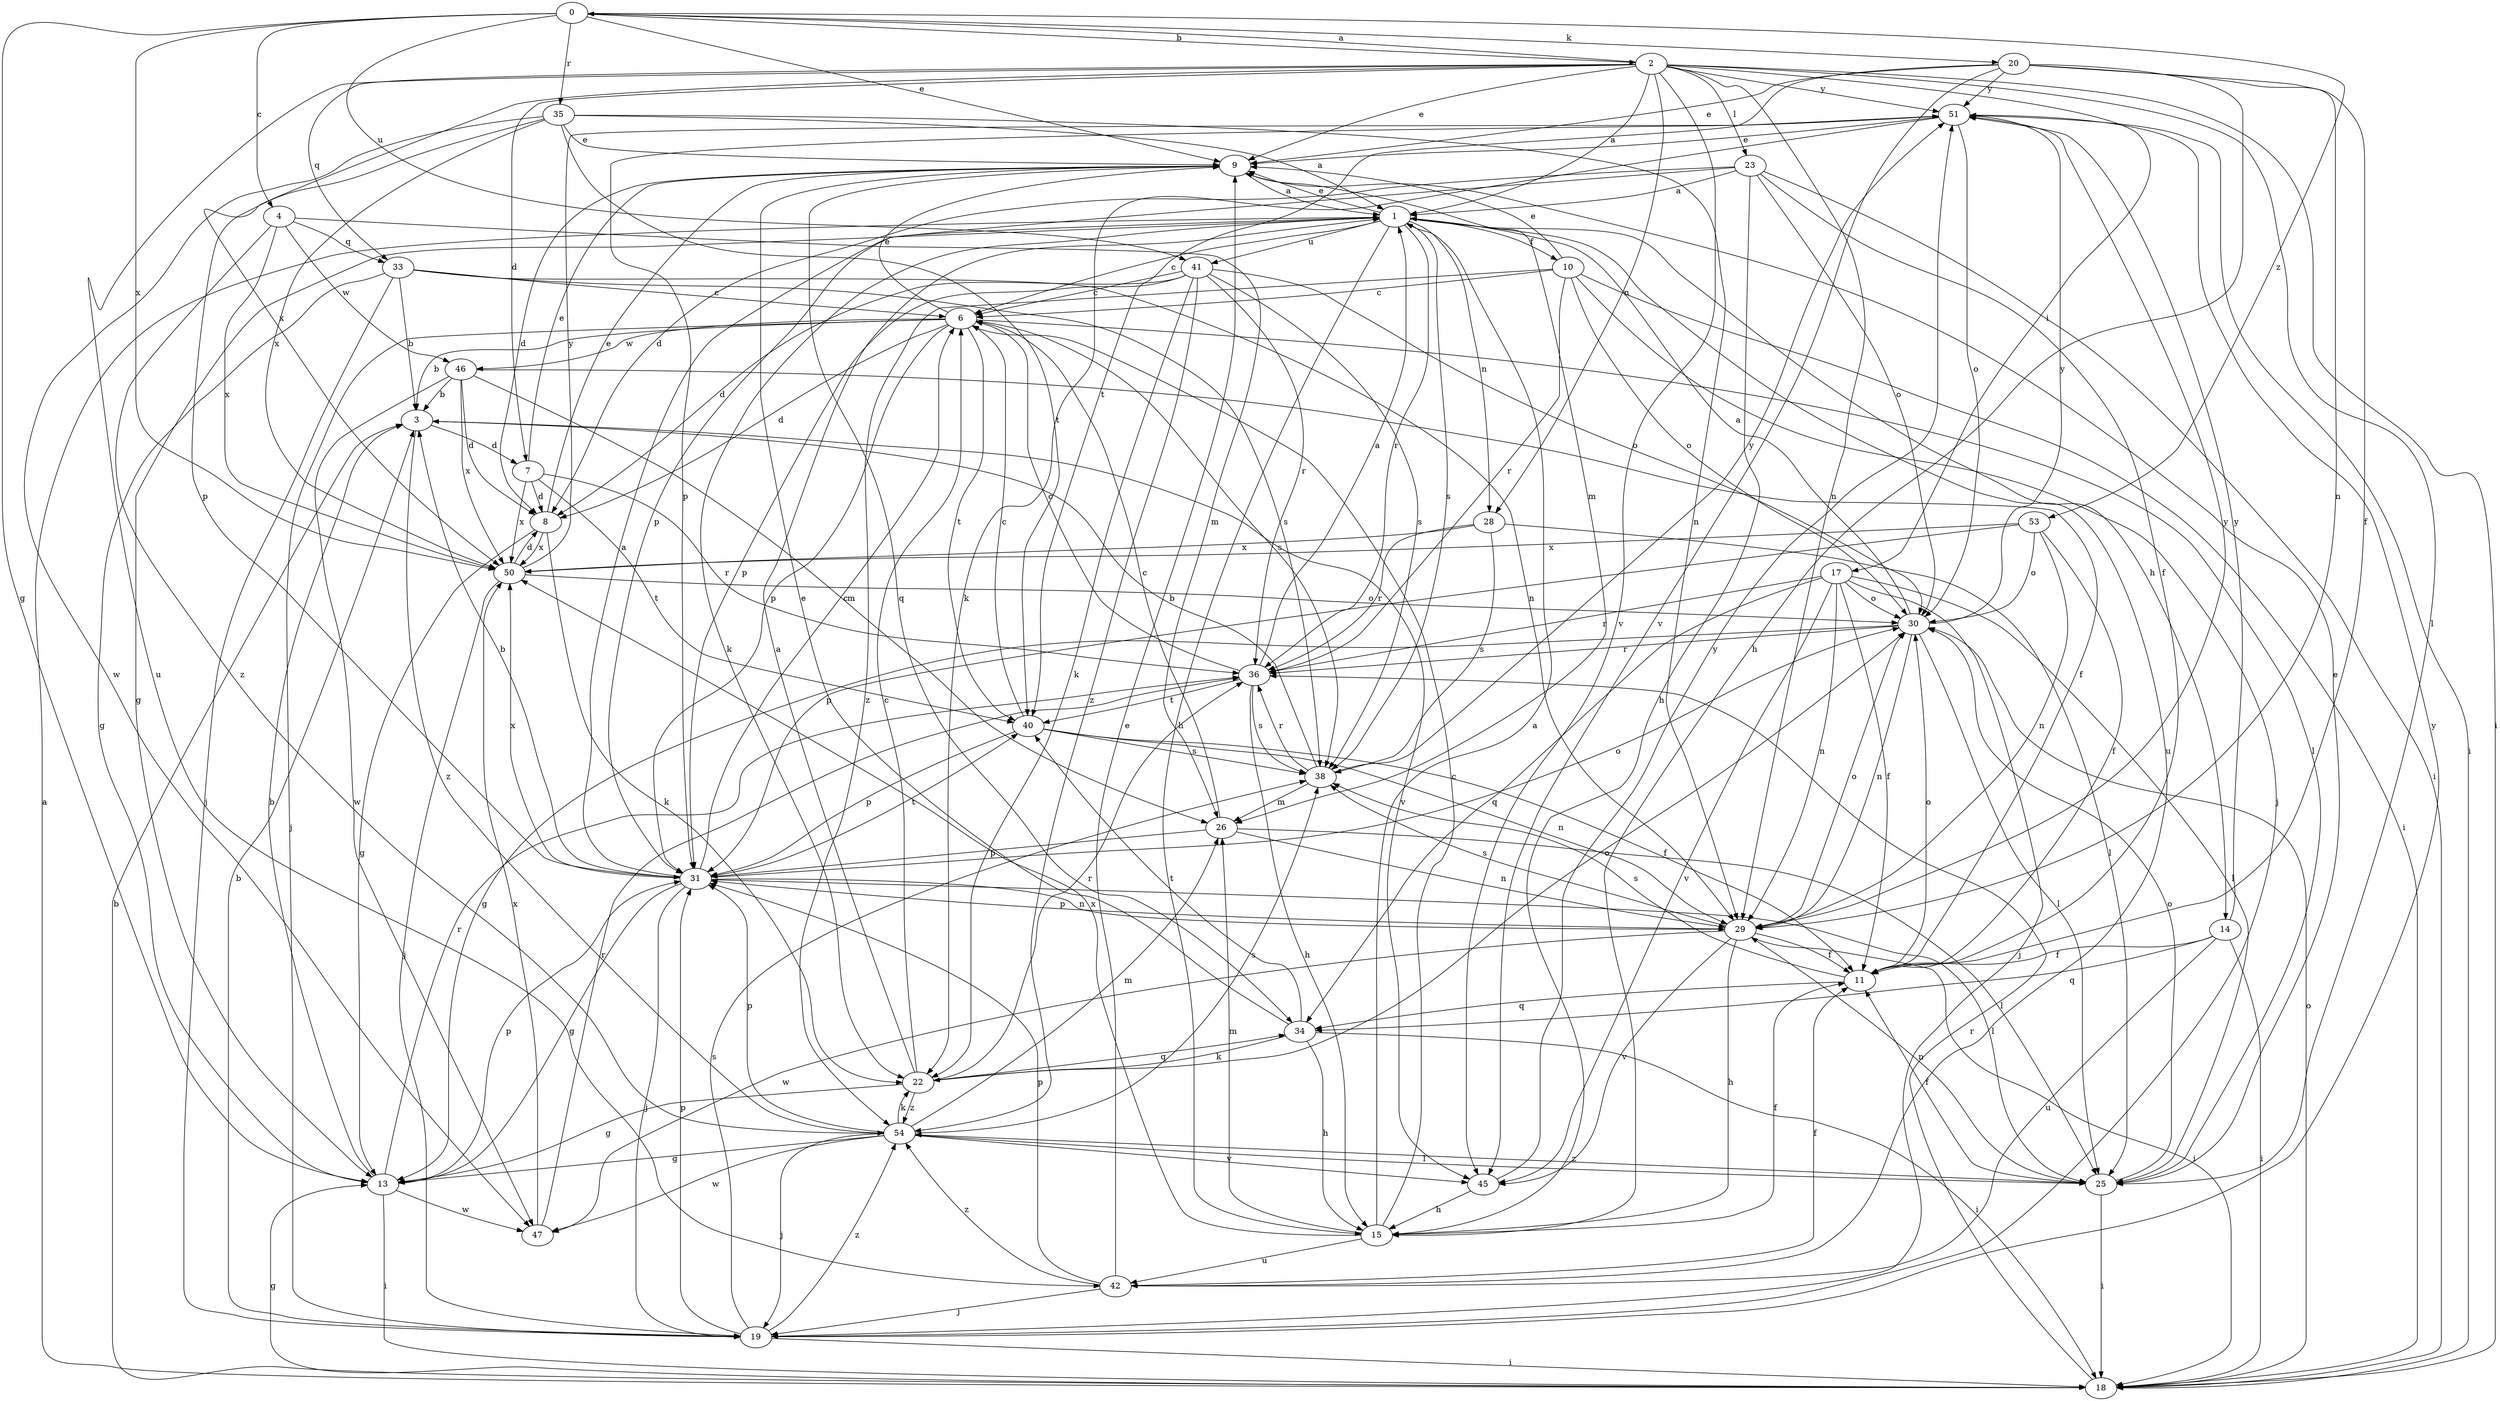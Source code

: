 strict digraph  {
0;
1;
2;
3;
4;
6;
7;
8;
9;
10;
11;
13;
14;
15;
17;
18;
19;
20;
22;
23;
25;
26;
28;
29;
30;
31;
33;
34;
35;
36;
38;
40;
41;
42;
45;
46;
47;
50;
51;
53;
54;
0 -> 2  [label=b];
0 -> 4  [label=c];
0 -> 9  [label=e];
0 -> 13  [label=g];
0 -> 20  [label=k];
0 -> 35  [label=r];
0 -> 41  [label=u];
0 -> 50  [label=x];
0 -> 53  [label=z];
1 -> 6  [label=c];
1 -> 9  [label=e];
1 -> 10  [label=f];
1 -> 13  [label=g];
1 -> 14  [label=h];
1 -> 15  [label=h];
1 -> 22  [label=k];
1 -> 28  [label=n];
1 -> 36  [label=r];
1 -> 38  [label=s];
1 -> 41  [label=u];
1 -> 42  [label=u];
2 -> 0  [label=a];
2 -> 1  [label=a];
2 -> 7  [label=d];
2 -> 9  [label=e];
2 -> 17  [label=i];
2 -> 18  [label=i];
2 -> 23  [label=l];
2 -> 25  [label=l];
2 -> 28  [label=n];
2 -> 29  [label=n];
2 -> 33  [label=q];
2 -> 42  [label=u];
2 -> 45  [label=v];
2 -> 50  [label=x];
2 -> 51  [label=y];
3 -> 7  [label=d];
3 -> 45  [label=v];
3 -> 54  [label=z];
4 -> 26  [label=m];
4 -> 33  [label=q];
4 -> 46  [label=w];
4 -> 50  [label=x];
4 -> 54  [label=z];
6 -> 3  [label=b];
6 -> 8  [label=d];
6 -> 9  [label=e];
6 -> 19  [label=j];
6 -> 25  [label=l];
6 -> 31  [label=p];
6 -> 38  [label=s];
6 -> 40  [label=t];
6 -> 46  [label=w];
7 -> 8  [label=d];
7 -> 9  [label=e];
7 -> 36  [label=r];
7 -> 40  [label=t];
7 -> 50  [label=x];
8 -> 9  [label=e];
8 -> 13  [label=g];
8 -> 22  [label=k];
8 -> 50  [label=x];
9 -> 1  [label=a];
9 -> 8  [label=d];
9 -> 26  [label=m];
9 -> 34  [label=q];
10 -> 6  [label=c];
10 -> 9  [label=e];
10 -> 18  [label=i];
10 -> 19  [label=j];
10 -> 30  [label=o];
10 -> 36  [label=r];
10 -> 54  [label=z];
11 -> 30  [label=o];
11 -> 34  [label=q];
11 -> 38  [label=s];
13 -> 3  [label=b];
13 -> 18  [label=i];
13 -> 31  [label=p];
13 -> 36  [label=r];
13 -> 47  [label=w];
14 -> 11  [label=f];
14 -> 18  [label=i];
14 -> 34  [label=q];
14 -> 42  [label=u];
14 -> 51  [label=y];
15 -> 1  [label=a];
15 -> 6  [label=c];
15 -> 11  [label=f];
15 -> 26  [label=m];
15 -> 42  [label=u];
15 -> 50  [label=x];
17 -> 11  [label=f];
17 -> 19  [label=j];
17 -> 25  [label=l];
17 -> 29  [label=n];
17 -> 30  [label=o];
17 -> 34  [label=q];
17 -> 36  [label=r];
17 -> 45  [label=v];
18 -> 1  [label=a];
18 -> 3  [label=b];
18 -> 13  [label=g];
18 -> 30  [label=o];
18 -> 36  [label=r];
19 -> 3  [label=b];
19 -> 18  [label=i];
19 -> 31  [label=p];
19 -> 38  [label=s];
19 -> 51  [label=y];
19 -> 54  [label=z];
20 -> 9  [label=e];
20 -> 11  [label=f];
20 -> 15  [label=h];
20 -> 29  [label=n];
20 -> 40  [label=t];
20 -> 45  [label=v];
20 -> 51  [label=y];
22 -> 1  [label=a];
22 -> 6  [label=c];
22 -> 13  [label=g];
22 -> 30  [label=o];
22 -> 34  [label=q];
22 -> 36  [label=r];
22 -> 54  [label=z];
23 -> 1  [label=a];
23 -> 8  [label=d];
23 -> 11  [label=f];
23 -> 15  [label=h];
23 -> 18  [label=i];
23 -> 30  [label=o];
23 -> 31  [label=p];
25 -> 9  [label=e];
25 -> 11  [label=f];
25 -> 18  [label=i];
25 -> 29  [label=n];
25 -> 30  [label=o];
25 -> 54  [label=z];
26 -> 6  [label=c];
26 -> 25  [label=l];
26 -> 29  [label=n];
26 -> 31  [label=p];
28 -> 25  [label=l];
28 -> 36  [label=r];
28 -> 38  [label=s];
28 -> 50  [label=x];
29 -> 11  [label=f];
29 -> 15  [label=h];
29 -> 18  [label=i];
29 -> 30  [label=o];
29 -> 31  [label=p];
29 -> 38  [label=s];
29 -> 45  [label=v];
29 -> 47  [label=w];
29 -> 51  [label=y];
30 -> 1  [label=a];
30 -> 13  [label=g];
30 -> 25  [label=l];
30 -> 29  [label=n];
30 -> 36  [label=r];
30 -> 51  [label=y];
31 -> 1  [label=a];
31 -> 3  [label=b];
31 -> 6  [label=c];
31 -> 13  [label=g];
31 -> 19  [label=j];
31 -> 25  [label=l];
31 -> 29  [label=n];
31 -> 30  [label=o];
31 -> 40  [label=t];
31 -> 50  [label=x];
33 -> 3  [label=b];
33 -> 6  [label=c];
33 -> 13  [label=g];
33 -> 19  [label=j];
33 -> 29  [label=n];
33 -> 38  [label=s];
34 -> 9  [label=e];
34 -> 15  [label=h];
34 -> 18  [label=i];
34 -> 22  [label=k];
34 -> 40  [label=t];
35 -> 1  [label=a];
35 -> 9  [label=e];
35 -> 29  [label=n];
35 -> 31  [label=p];
35 -> 40  [label=t];
35 -> 47  [label=w];
35 -> 50  [label=x];
36 -> 1  [label=a];
36 -> 6  [label=c];
36 -> 15  [label=h];
36 -> 38  [label=s];
36 -> 40  [label=t];
38 -> 3  [label=b];
38 -> 26  [label=m];
38 -> 36  [label=r];
38 -> 51  [label=y];
40 -> 6  [label=c];
40 -> 11  [label=f];
40 -> 29  [label=n];
40 -> 31  [label=p];
40 -> 38  [label=s];
41 -> 6  [label=c];
41 -> 8  [label=d];
41 -> 22  [label=k];
41 -> 30  [label=o];
41 -> 31  [label=p];
41 -> 36  [label=r];
41 -> 38  [label=s];
41 -> 54  [label=z];
42 -> 9  [label=e];
42 -> 11  [label=f];
42 -> 19  [label=j];
42 -> 31  [label=p];
42 -> 54  [label=z];
45 -> 15  [label=h];
45 -> 51  [label=y];
46 -> 3  [label=b];
46 -> 8  [label=d];
46 -> 11  [label=f];
46 -> 26  [label=m];
46 -> 47  [label=w];
46 -> 50  [label=x];
47 -> 36  [label=r];
47 -> 50  [label=x];
50 -> 8  [label=d];
50 -> 19  [label=j];
50 -> 30  [label=o];
50 -> 51  [label=y];
51 -> 9  [label=e];
51 -> 18  [label=i];
51 -> 22  [label=k];
51 -> 30  [label=o];
51 -> 31  [label=p];
53 -> 11  [label=f];
53 -> 29  [label=n];
53 -> 30  [label=o];
53 -> 31  [label=p];
53 -> 50  [label=x];
54 -> 13  [label=g];
54 -> 19  [label=j];
54 -> 22  [label=k];
54 -> 25  [label=l];
54 -> 26  [label=m];
54 -> 31  [label=p];
54 -> 38  [label=s];
54 -> 45  [label=v];
54 -> 47  [label=w];
}
